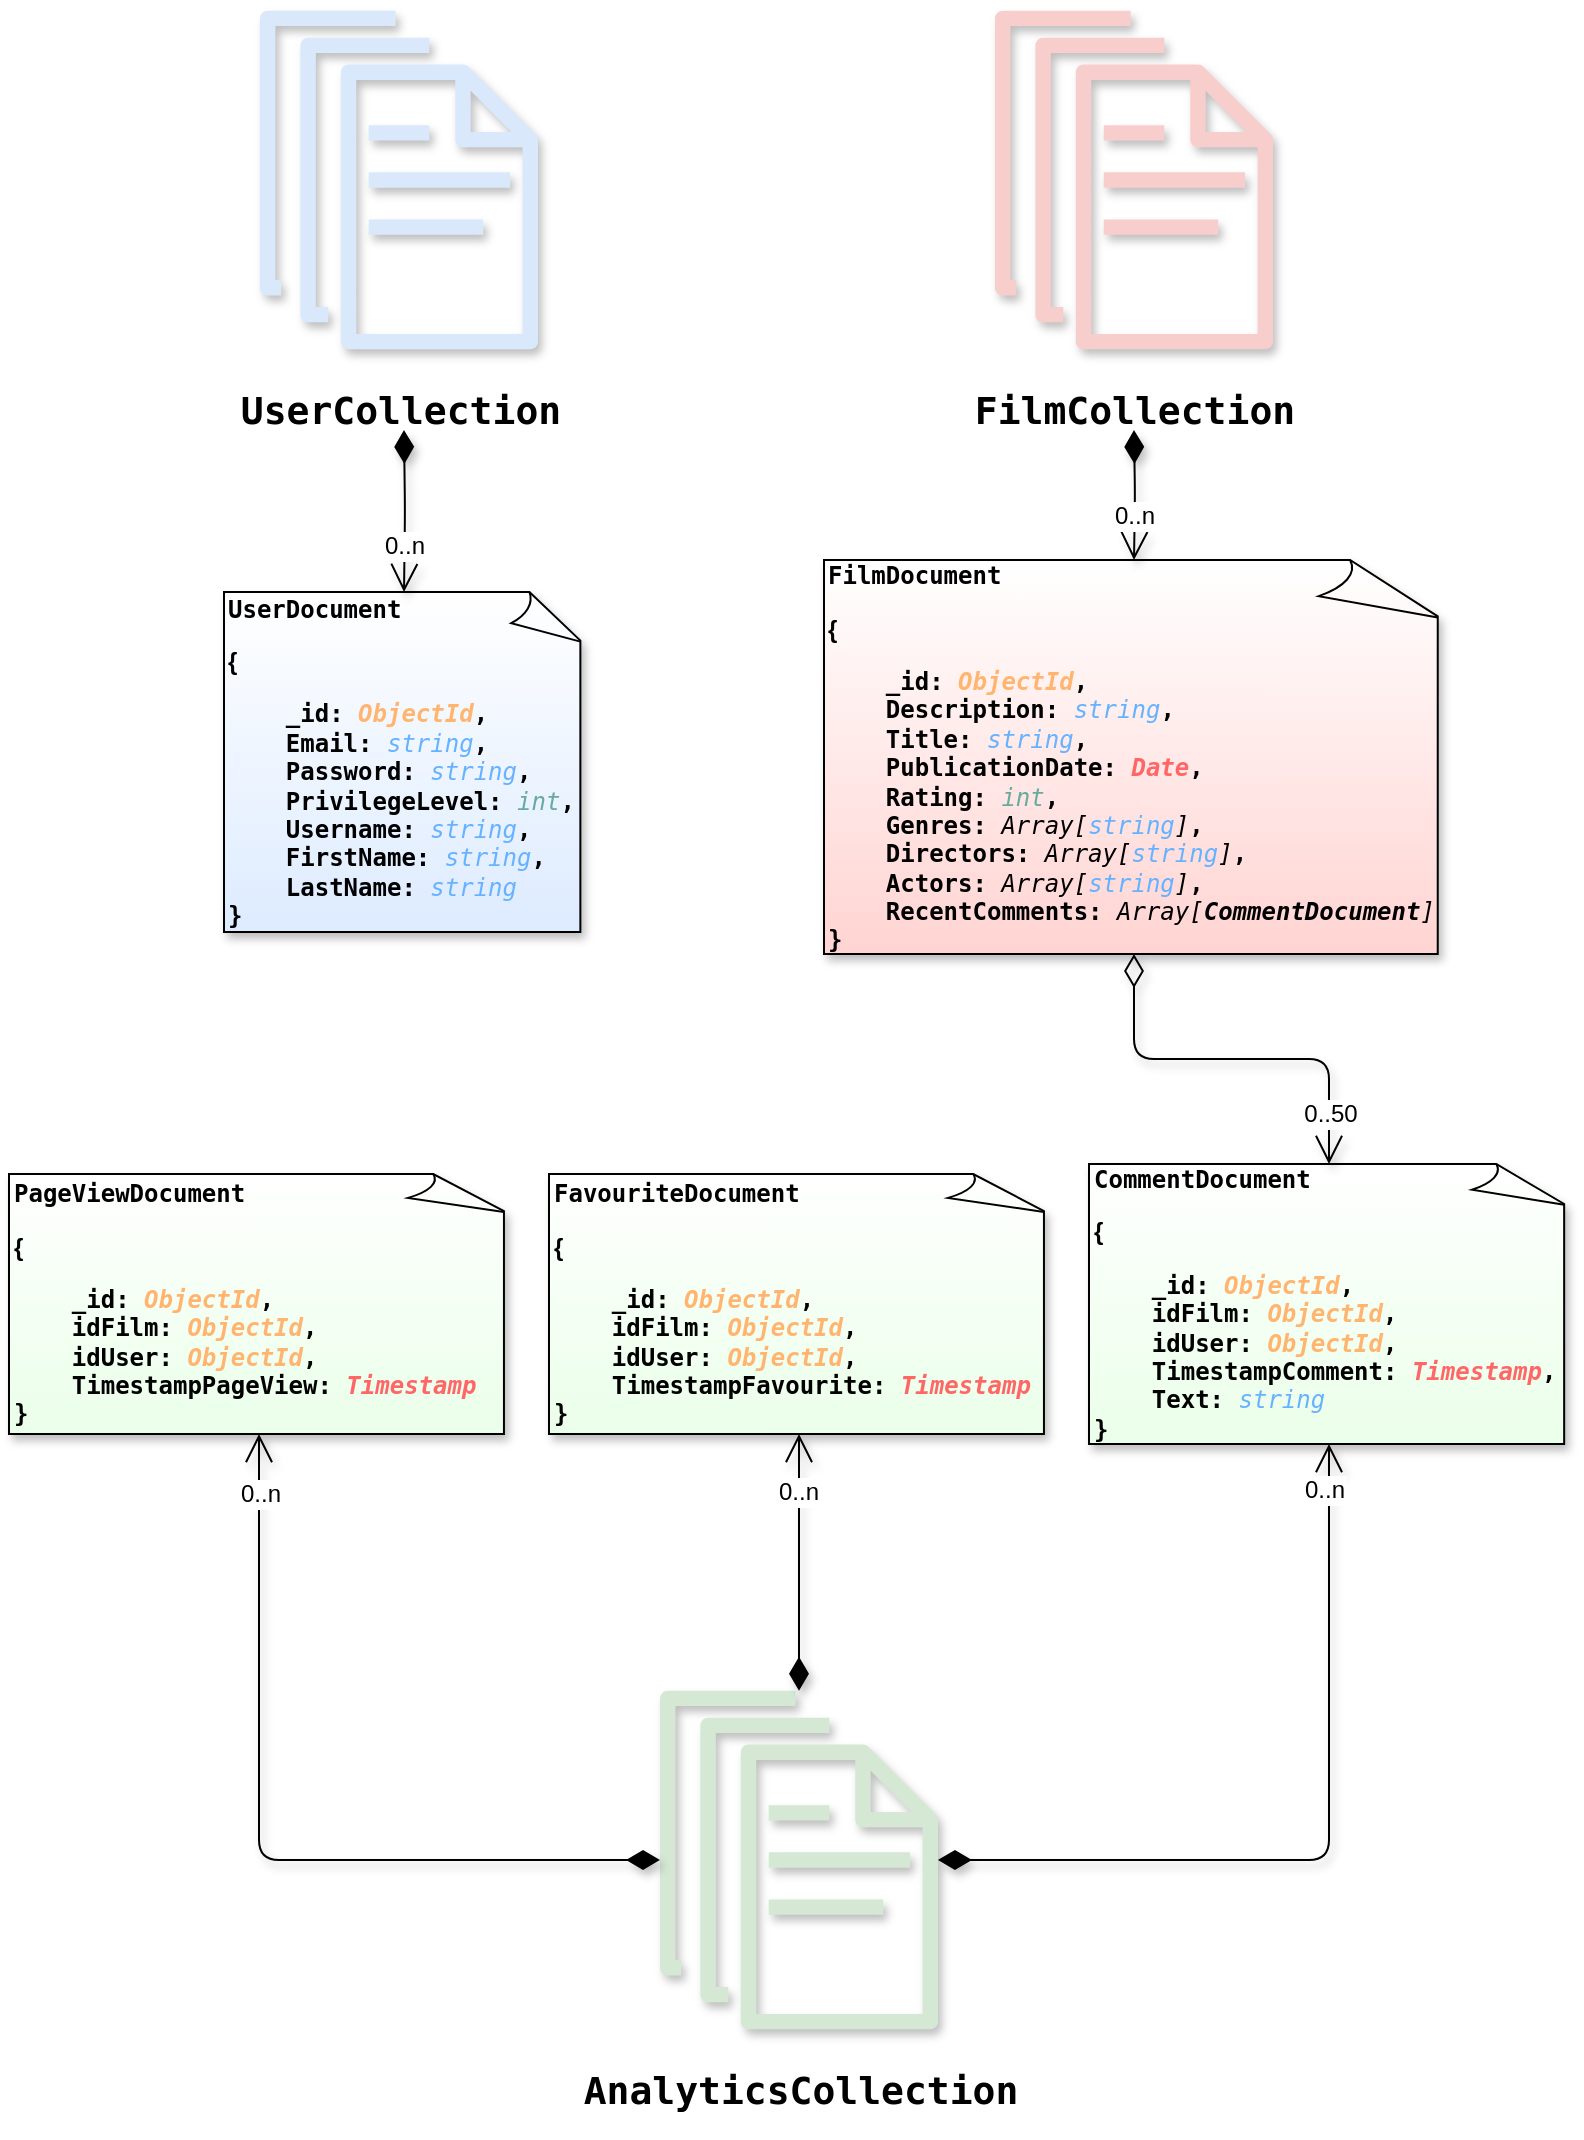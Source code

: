 <mxfile version="12.1.0" type="device" pages="1"><diagram id="Bxf1iPgv2D-pFVaHU1Q9" name="Pagina-1"><mxGraphModel dx="1204" dy="-272" grid="1" gridSize="10" guides="1" tooltips="1" connect="1" arrows="1" fold="1" page="1" pageScale="1" pageWidth="827" pageHeight="1169" math="0" shadow="0"><root><mxCell id="0"/><mxCell id="1" parent="0"/><mxCell id="5v01E57TtF60HXx6akpf-5" value="&lt;pre&gt;&lt;b&gt;UserDocument&lt;/b&gt;&lt;/pre&gt;&lt;pre&gt;&lt;b style=&quot;font-family: &amp;#34;helvetica&amp;#34; ; white-space: normal&quot;&gt;{&lt;/b&gt;&lt;/pre&gt;&lt;pre&gt;&lt;b&gt;&amp;nbsp; &amp;nbsp; _id: &lt;/b&gt;&lt;font color=&quot;#ffb570&quot;&gt;&lt;b&gt;&lt;i&gt;ObjectId&lt;/i&gt;&lt;/b&gt;&lt;/font&gt;&lt;span style=&quot;font-weight: bold&quot;&gt;,&lt;br&gt;&lt;/span&gt;&lt;b&gt;&amp;nbsp; &amp;nbsp; Email: &lt;/b&gt;&lt;font color=&quot;#66b2ff&quot;&gt;&lt;i&gt;string&lt;/i&gt;&lt;/font&gt;&lt;b&gt;,&lt;br&gt;&lt;/b&gt;&lt;b&gt;&amp;nbsp; &amp;nbsp; Password: &lt;/b&gt;&lt;font color=&quot;#66b2ff&quot;&gt;&lt;i&gt;string&lt;/i&gt;&lt;/font&gt;&lt;b&gt;,&lt;br&gt;&lt;/b&gt;&lt;b&gt;&amp;nbsp; &amp;nbsp; PrivilegeLevel: &lt;/b&gt;&lt;font color=&quot;#67ab9f&quot;&gt;&lt;i&gt;int&lt;/i&gt;&lt;/font&gt;&lt;span style=&quot;font-weight: bold&quot;&gt;,&lt;br&gt;&lt;/span&gt;&lt;b&gt;&amp;nbsp; &amp;nbsp; Username: &lt;/b&gt;&lt;font color=&quot;#66b2ff&quot;&gt;&lt;i&gt;string&lt;/i&gt;&lt;/font&gt;&lt;b&gt;,&lt;br&gt;&lt;/b&gt;&lt;b&gt;&amp;nbsp; &amp;nbsp; FirstName: &lt;/b&gt;&lt;font color=&quot;#66b2ff&quot;&gt;&lt;i&gt;string&lt;/i&gt;&lt;/font&gt;&lt;b&gt;,&lt;br&gt;&lt;/b&gt;&lt;b&gt;&amp;nbsp; &amp;nbsp; LastName: &lt;/b&gt;&lt;font color=&quot;#66b2ff&quot;&gt;&lt;i&gt;string&lt;/i&gt;&lt;/font&gt;&lt;b&gt;&amp;nbsp;&lt;br&gt;&lt;/b&gt;&lt;b&gt;}&lt;/b&gt;&lt;/pre&gt;" style="whiteSpace=wrap;html=1;shape=mxgraph.basic.document;align=left;fillColor=#DDEBFF;strokeColor=#000000;gradientColor=#ffffff;gradientDirection=north;shadow=1;" parent="1" vertex="1"><mxGeometry x="130" y="1491" width="180" height="170" as="geometry"/></mxCell><mxCell id="5v01E57TtF60HXx6akpf-6" value="&lt;pre&gt;&lt;b&gt;FilmDocument&lt;/b&gt;&lt;/pre&gt;&lt;pre&gt;&lt;b style=&quot;font-family: &amp;#34;helvetica&amp;#34; ; white-space: normal&quot;&gt;{&lt;/b&gt;&lt;/pre&gt;&lt;pre&gt;&lt;b&gt;&amp;nbsp; &amp;nbsp; _id: &lt;/b&gt;&lt;font color=&quot;#ffb570&quot;&gt;&lt;b&gt;&lt;i&gt;ObjectId&lt;/i&gt;&lt;/b&gt;&lt;/font&gt;&lt;span style=&quot;font-weight: bold&quot;&gt;,&lt;br&gt;&lt;/span&gt;&lt;b&gt;&amp;nbsp; &amp;nbsp; Description: &lt;/b&gt;&lt;font color=&quot;#66b2ff&quot;&gt;&lt;i&gt;string&lt;/i&gt;&lt;/font&gt;&lt;b&gt;,&lt;br&gt;    Title: &lt;/b&gt;&lt;i&gt;&lt;font color=&quot;#66b2ff&quot;&gt;string&lt;/font&gt;&lt;/i&gt;&lt;b&gt;,&lt;br&gt;&lt;/b&gt;&lt;b&gt;&amp;nbsp; &amp;nbsp; PublicationDate: &lt;/b&gt;&lt;i&gt;&lt;font color=&quot;#ff6666&quot;&gt;&lt;b&gt;Date&lt;/b&gt;&lt;/font&gt;&lt;/i&gt;&lt;span style=&quot;font-weight: bold&quot;&gt;,&lt;br&gt;    Rating: &lt;/span&gt;&lt;i&gt;&lt;font color=&quot;#67ab9f&quot;&gt;int&lt;/font&gt;&lt;/i&gt;&lt;span style=&quot;font-weight: bold&quot;&gt;,&lt;br&gt;&lt;/span&gt;&lt;b&gt;&amp;nbsp; &amp;nbsp; Genres: &lt;/b&gt;&lt;i&gt;Array[&lt;font color=&quot;#66b2ff&quot;&gt;string&lt;/font&gt;]&lt;/i&gt;&lt;b&gt;,&lt;br&gt;&lt;/b&gt;&lt;b&gt;&amp;nbsp; &amp;nbsp; Directors: &lt;/b&gt;&lt;i&gt;Array[&lt;font color=&quot;#66b2ff&quot;&gt;string&lt;/font&gt;]&lt;/i&gt;&lt;b&gt;,&lt;br&gt;&lt;/b&gt;&lt;b&gt;&amp;nbsp; &amp;nbsp; Actors: &lt;/b&gt;&lt;i&gt;Array[&lt;font color=&quot;#66b2ff&quot;&gt;string&lt;/font&gt;]&lt;/i&gt;&lt;b&gt;,&lt;br&gt;    RecentComments: &lt;/b&gt;&lt;i&gt;Array[&lt;/i&gt;&lt;b&gt;&lt;i&gt;CommentDocument&lt;/i&gt;&lt;/b&gt;&lt;i&gt;]&lt;/i&gt;&lt;b&gt;&amp;nbsp;&lt;br&gt;}&lt;/b&gt;&lt;/pre&gt;" style="whiteSpace=wrap;html=1;shape=mxgraph.basic.document;align=left;fillColor=#FFD4D2;strokeColor=#000000;gradientColor=#ffffff;gradientDirection=north;shadow=1;" parent="1" vertex="1"><mxGeometry x="430" y="1475" width="310" height="197" as="geometry"/></mxCell><mxCell id="5v01E57TtF60HXx6akpf-7" value="&lt;pre&gt;&lt;b&gt;CommentDocument&lt;/b&gt;&lt;/pre&gt;&lt;pre&gt;&lt;b style=&quot;font-family: &amp;#34;helvetica&amp;#34; ; white-space: normal&quot;&gt;{&lt;/b&gt;&lt;/pre&gt;&lt;pre&gt;&lt;b&gt;&amp;nbsp; &amp;nbsp; _id: &lt;/b&gt;&lt;font color=&quot;#ffb570&quot;&gt;&lt;b&gt;&lt;i&gt;ObjectId&lt;/i&gt;&lt;/b&gt;&lt;/font&gt;&lt;span style=&quot;font-weight: bold&quot;&gt;,&lt;br&gt;&lt;/span&gt;&lt;b&gt;&amp;nbsp; &amp;nbsp; idFilm: &lt;/b&gt;&lt;i&gt;&lt;b&gt;&lt;font color=&quot;#ffb570&quot;&gt;ObjectId&lt;/font&gt;&lt;/b&gt;&lt;/i&gt;&lt;b&gt;,&lt;br&gt;&lt;/b&gt;&lt;b&gt;&amp;nbsp; &amp;nbsp; idUser: &lt;/b&gt;&lt;i&gt;&lt;b&gt;&lt;font color=&quot;#ffb570&quot;&gt;ObjectId&lt;/font&gt;&lt;/b&gt;&lt;/i&gt;&lt;b&gt;,&lt;/b&gt;&lt;span style=&quot;font-weight: bold&quot;&gt;&lt;br&gt;&lt;/span&gt;&lt;b&gt;&amp;nbsp; &amp;nbsp; TimestampComment: &lt;/b&gt;&lt;i&gt;&lt;font color=&quot;#ff6666&quot;&gt;&lt;b&gt;Timestamp&lt;/b&gt;&lt;/font&gt;&lt;/i&gt;&lt;b&gt;,&lt;br&gt;&lt;/b&gt;&lt;b&gt;&amp;nbsp; &amp;nbsp; Text: &lt;/b&gt;&lt;font color=&quot;#66b2ff&quot;&gt;&lt;i&gt;string&lt;/i&gt;&lt;/font&gt;&lt;b&gt;&amp;nbsp;&lt;br&gt;&lt;/b&gt;&lt;b&gt;}&lt;/b&gt;&lt;/pre&gt;" style="whiteSpace=wrap;html=1;shape=mxgraph.basic.document;align=left;fillColor=#EAFFE9;gradientColor=#ffffff;gradientDirection=north;shadow=1;" parent="1" vertex="1"><mxGeometry x="562.5" y="1777" width="240" height="140" as="geometry"/></mxCell><mxCell id="5v01E57TtF60HXx6akpf-8" value="&lt;pre&gt;&lt;b&gt;FavouriteDocument&lt;/b&gt;&lt;/pre&gt;&lt;pre&gt;&lt;b style=&quot;font-family: &amp;#34;helvetica&amp;#34; ; white-space: normal&quot;&gt;{&lt;/b&gt;&lt;/pre&gt;&lt;pre&gt;&lt;b&gt;&amp;nbsp; &amp;nbsp; _id: &lt;/b&gt;&lt;font color=&quot;#ffb570&quot;&gt;&lt;b&gt;&lt;i&gt;ObjectId&lt;/i&gt;&lt;/b&gt;&lt;/font&gt;&lt;span style=&quot;font-weight: bold&quot;&gt;,&lt;br&gt;&lt;/span&gt;&lt;b&gt;&amp;nbsp; &amp;nbsp; idFilm: &lt;/b&gt;&lt;i&gt;&lt;b&gt;&lt;font color=&quot;#ffb570&quot;&gt;ObjectId&lt;/font&gt;&lt;/b&gt;&lt;/i&gt;&lt;b&gt;,&lt;br&gt;&lt;/b&gt;&lt;b&gt;&amp;nbsp; &amp;nbsp; idUser: &lt;/b&gt;&lt;i&gt;&lt;b&gt;&lt;font color=&quot;#ffb570&quot;&gt;ObjectId&lt;/font&gt;&lt;/b&gt;&lt;/i&gt;&lt;b&gt;,&lt;/b&gt;&lt;span style=&quot;font-weight: bold&quot;&gt;&lt;br&gt;&lt;/span&gt;&lt;b&gt;&amp;nbsp; &amp;nbsp; TimestampFavourite: &lt;/b&gt;&lt;i&gt;&lt;font color=&quot;#ff6666&quot;&gt;&lt;b&gt;Timestamp&lt;/b&gt;&lt;/font&gt;&lt;/i&gt;&lt;b&gt;&lt;br&gt;&lt;/b&gt;&lt;b&gt;}&lt;/b&gt;&lt;/pre&gt;" style="whiteSpace=wrap;html=1;shape=mxgraph.basic.document;align=left;fillColor=#EAFFE9;gradientColor=#ffffff;gradientDirection=north;shadow=1;" parent="1" vertex="1"><mxGeometry x="292.5" y="1782" width="250" height="130" as="geometry"/></mxCell><mxCell id="5v01E57TtF60HXx6akpf-9" value="&lt;pre&gt;&lt;b&gt;PageViewDocument&lt;/b&gt;&lt;/pre&gt;&lt;pre&gt;&lt;b style=&quot;font-family: &amp;#34;helvetica&amp;#34; ; white-space: normal&quot;&gt;{&lt;/b&gt;&lt;/pre&gt;&lt;pre&gt;&lt;b&gt;&amp;nbsp; &amp;nbsp; _id: &lt;/b&gt;&lt;font color=&quot;#ffb570&quot;&gt;&lt;b&gt;&lt;i&gt;ObjectId&lt;/i&gt;&lt;/b&gt;&lt;/font&gt;&lt;span style=&quot;font-weight: bold&quot;&gt;,&lt;br&gt;&lt;/span&gt;&lt;b&gt;&amp;nbsp; &amp;nbsp; idFilm: &lt;/b&gt;&lt;i&gt;&lt;b&gt;&lt;font color=&quot;#ffb570&quot;&gt;ObjectId&lt;/font&gt;&lt;/b&gt;&lt;/i&gt;&lt;b&gt;,&lt;br&gt;&lt;/b&gt;&lt;b&gt;&amp;nbsp; &amp;nbsp; idUser: &lt;/b&gt;&lt;i&gt;&lt;b&gt;&lt;font color=&quot;#ffb570&quot;&gt;ObjectId&lt;/font&gt;&lt;/b&gt;&lt;/i&gt;&lt;b&gt;,&lt;/b&gt;&lt;span style=&quot;font-weight: bold&quot;&gt;&lt;br&gt;&lt;/span&gt;&lt;b&gt;&amp;nbsp; &amp;nbsp; TimestampPageView: &lt;/b&gt;&lt;i&gt;&lt;font color=&quot;#ff6666&quot;&gt;&lt;b&gt;Timestamp&lt;/b&gt;&lt;/font&gt;&lt;/i&gt;&lt;b&gt;&lt;br&gt;&lt;/b&gt;&lt;b&gt;}&lt;/b&gt;&lt;/pre&gt;" style="whiteSpace=wrap;html=1;shape=mxgraph.basic.document;align=left;fillColor=#EAFFE9;gradientColor=#ffffff;gradientDirection=north;shadow=1;" parent="1" vertex="1"><mxGeometry x="22.5" y="1782" width="250" height="130" as="geometry"/></mxCell><mxCell id="5v01E57TtF60HXx6akpf-16" value="&lt;pre&gt;&lt;font style=&quot;font-size: 19px&quot;&gt;&lt;b&gt;FilmCollection&lt;/b&gt;&lt;/font&gt;&lt;/pre&gt;" style="outlineConnect=0;dashed=0;verticalLabelPosition=bottom;verticalAlign=top;align=center;html=1;fontSize=12;fontStyle=0;aspect=fixed;pointerEvents=1;shape=mxgraph.aws4.documents;fillColor=#f8cecc;strokeColor=#b85450;shadow=1;" parent="1" vertex="1"><mxGeometry x="515.5" y="1200" width="139" height="170" as="geometry"/></mxCell><mxCell id="5v01E57TtF60HXx6akpf-21" value="&lt;pre&gt;&lt;font style=&quot;font-size: 19px&quot;&gt;&lt;b&gt;UserCollection&lt;/b&gt;&lt;/font&gt;&lt;/pre&gt;" style="outlineConnect=0;dashed=0;verticalLabelPosition=bottom;verticalAlign=top;align=center;html=1;fontSize=12;fontStyle=0;aspect=fixed;pointerEvents=1;shape=mxgraph.aws4.documents;fillColor=#dae8fc;strokeColor=#6c8ebf;shadow=1;" parent="1" vertex="1"><mxGeometry x="148" y="1200" width="139" height="170" as="geometry"/></mxCell><mxCell id="5v01E57TtF60HXx6akpf-22" value="&lt;pre&gt;&lt;font style=&quot;font-size: 19px&quot;&gt;&lt;b&gt;AnalyticsCollection&lt;/b&gt;&lt;/font&gt;&lt;/pre&gt;" style="outlineConnect=0;dashed=0;verticalLabelPosition=bottom;verticalAlign=top;align=center;html=1;fontSize=12;fontStyle=0;aspect=fixed;pointerEvents=1;shape=mxgraph.aws4.documents;fillColor=#d5e8d4;strokeColor=#82b366;shadow=1;" parent="1" vertex="1"><mxGeometry x="348" y="2040" width="139" height="170" as="geometry"/></mxCell><mxCell id="5v01E57TtF60HXx6akpf-25" value="" style="endArrow=open;html=1;endSize=12;startArrow=diamondThin;startSize=14;startFill=1;edgeStyle=orthogonalEdgeStyle;align=left;verticalAlign=bottom;entryX=0.5;entryY=1;entryDx=0;entryDy=0;entryPerimeter=0;shadow=1;" parent="1" source="5v01E57TtF60HXx6akpf-22" target="5v01E57TtF60HXx6akpf-9" edge="1"><mxGeometry x="-1" y="3" relative="1" as="geometry"><mxPoint x="220" y="1980" as="sourcePoint"/><mxPoint x="380" y="1980" as="targetPoint"/></mxGeometry></mxCell><mxCell id="5v01E57TtF60HXx6akpf-27" value="0..n" style="text;html=1;resizable=0;points=[];align=center;verticalAlign=middle;labelBackgroundColor=#ffffff;" parent="5v01E57TtF60HXx6akpf-25" vertex="1" connectable="0"><mxGeometry x="0.902" relative="1" as="geometry"><mxPoint y="9.5" as="offset"/></mxGeometry></mxCell><mxCell id="5v01E57TtF60HXx6akpf-28" value="" style="endArrow=open;html=1;endSize=12;startArrow=diamondThin;startSize=14;startFill=1;edgeStyle=orthogonalEdgeStyle;align=left;verticalAlign=bottom;entryX=0.5;entryY=1;entryDx=0;entryDy=0;entryPerimeter=0;shadow=1;" parent="1" source="5v01E57TtF60HXx6akpf-22" target="5v01E57TtF60HXx6akpf-8" edge="1"><mxGeometry x="-1" y="3" relative="1" as="geometry"><mxPoint x="352.5" y="2120.714" as="sourcePoint"/><mxPoint x="157" y="1922.143" as="targetPoint"/></mxGeometry></mxCell><mxCell id="5v01E57TtF60HXx6akpf-29" value="0..n" style="text;html=1;resizable=0;points=[];align=center;verticalAlign=middle;labelBackgroundColor=#ffffff;" parent="5v01E57TtF60HXx6akpf-28" vertex="1" connectable="0"><mxGeometry x="0.902" relative="1" as="geometry"><mxPoint x="-0.5" y="22" as="offset"/></mxGeometry></mxCell><mxCell id="5v01E57TtF60HXx6akpf-30" value="" style="endArrow=open;html=1;endSize=12;startArrow=diamondThin;startSize=14;startFill=1;edgeStyle=orthogonalEdgeStyle;align=left;verticalAlign=bottom;entryX=0.5;entryY=1;entryDx=0;entryDy=0;entryPerimeter=0;shadow=1;" parent="1" source="5v01E57TtF60HXx6akpf-22" target="5v01E57TtF60HXx6akpf-7" edge="1"><mxGeometry x="-1" y="3" relative="1" as="geometry"><mxPoint x="427.706" y="2050.117" as="sourcePoint"/><mxPoint x="427.706" y="1921.471" as="targetPoint"/></mxGeometry></mxCell><mxCell id="5v01E57TtF60HXx6akpf-31" value="0..n" style="text;html=1;resizable=0;points=[];align=center;verticalAlign=middle;labelBackgroundColor=#ffffff;" parent="5v01E57TtF60HXx6akpf-30" vertex="1" connectable="0"><mxGeometry x="0.902" relative="1" as="geometry"><mxPoint x="-2.5" y="3" as="offset"/></mxGeometry></mxCell><mxCell id="5v01E57TtF60HXx6akpf-32" value="" style="endArrow=open;html=1;endSize=12;startArrow=diamondThin;startSize=14;startFill=0;edgeStyle=orthogonalEdgeStyle;align=left;verticalAlign=bottom;entryX=0.5;entryY=0;entryDx=0;entryDy=0;entryPerimeter=0;exitX=0.5;exitY=1;exitDx=0;exitDy=0;exitPerimeter=0;shadow=1;" parent="1" source="5v01E57TtF60HXx6akpf-6" target="5v01E57TtF60HXx6akpf-7" edge="1"><mxGeometry x="-1" y="3" relative="1" as="geometry"><mxPoint x="497.0" y="2134.412" as="sourcePoint"/><mxPoint x="692.412" y="1927.353" as="targetPoint"/></mxGeometry></mxCell><mxCell id="5v01E57TtF60HXx6akpf-33" value="0..50" style="text;html=1;resizable=0;points=[];align=center;verticalAlign=middle;labelBackgroundColor=#ffffff;" parent="5v01E57TtF60HXx6akpf-32" vertex="1" connectable="0"><mxGeometry x="0.902" relative="1" as="geometry"><mxPoint y="-15" as="offset"/></mxGeometry></mxCell><mxCell id="5v01E57TtF60HXx6akpf-34" value="" style="endArrow=open;html=1;endSize=12;startArrow=diamondThin;startSize=14;startFill=1;edgeStyle=orthogonalEdgeStyle;align=left;verticalAlign=bottom;shadow=1;" parent="1" target="5v01E57TtF60HXx6akpf-6" edge="1"><mxGeometry x="-1" y="3" relative="1" as="geometry"><mxPoint x="585" y="1410" as="sourcePoint"/><mxPoint x="427" y="1922.143" as="targetPoint"/></mxGeometry></mxCell><mxCell id="5v01E57TtF60HXx6akpf-35" value="0..n" style="text;html=1;resizable=0;points=[];align=center;verticalAlign=middle;labelBackgroundColor=#ffffff;" parent="5v01E57TtF60HXx6akpf-34" vertex="1" connectable="0"><mxGeometry x="0.902" relative="1" as="geometry"><mxPoint y="-19.5" as="offset"/></mxGeometry></mxCell><mxCell id="5v01E57TtF60HXx6akpf-36" value="" style="endArrow=open;html=1;endSize=12;startArrow=diamondThin;startSize=14;startFill=1;edgeStyle=orthogonalEdgeStyle;align=left;verticalAlign=bottom;entryX=0.5;entryY=0;entryDx=0;entryDy=0;entryPerimeter=0;shadow=1;" parent="1" target="5v01E57TtF60HXx6akpf-5" edge="1"><mxGeometry x="-1" y="3" relative="1" as="geometry"><mxPoint x="220" y="1410" as="sourcePoint"/><mxPoint x="594.765" y="1493.5" as="targetPoint"/></mxGeometry></mxCell><mxCell id="5v01E57TtF60HXx6akpf-37" value="0..n" style="text;html=1;resizable=0;points=[];align=center;verticalAlign=middle;labelBackgroundColor=#ffffff;" parent="5v01E57TtF60HXx6akpf-36" vertex="1" connectable="0"><mxGeometry x="0.902" relative="1" as="geometry"><mxPoint y="-19.5" as="offset"/></mxGeometry></mxCell></root></mxGraphModel></diagram></mxfile>